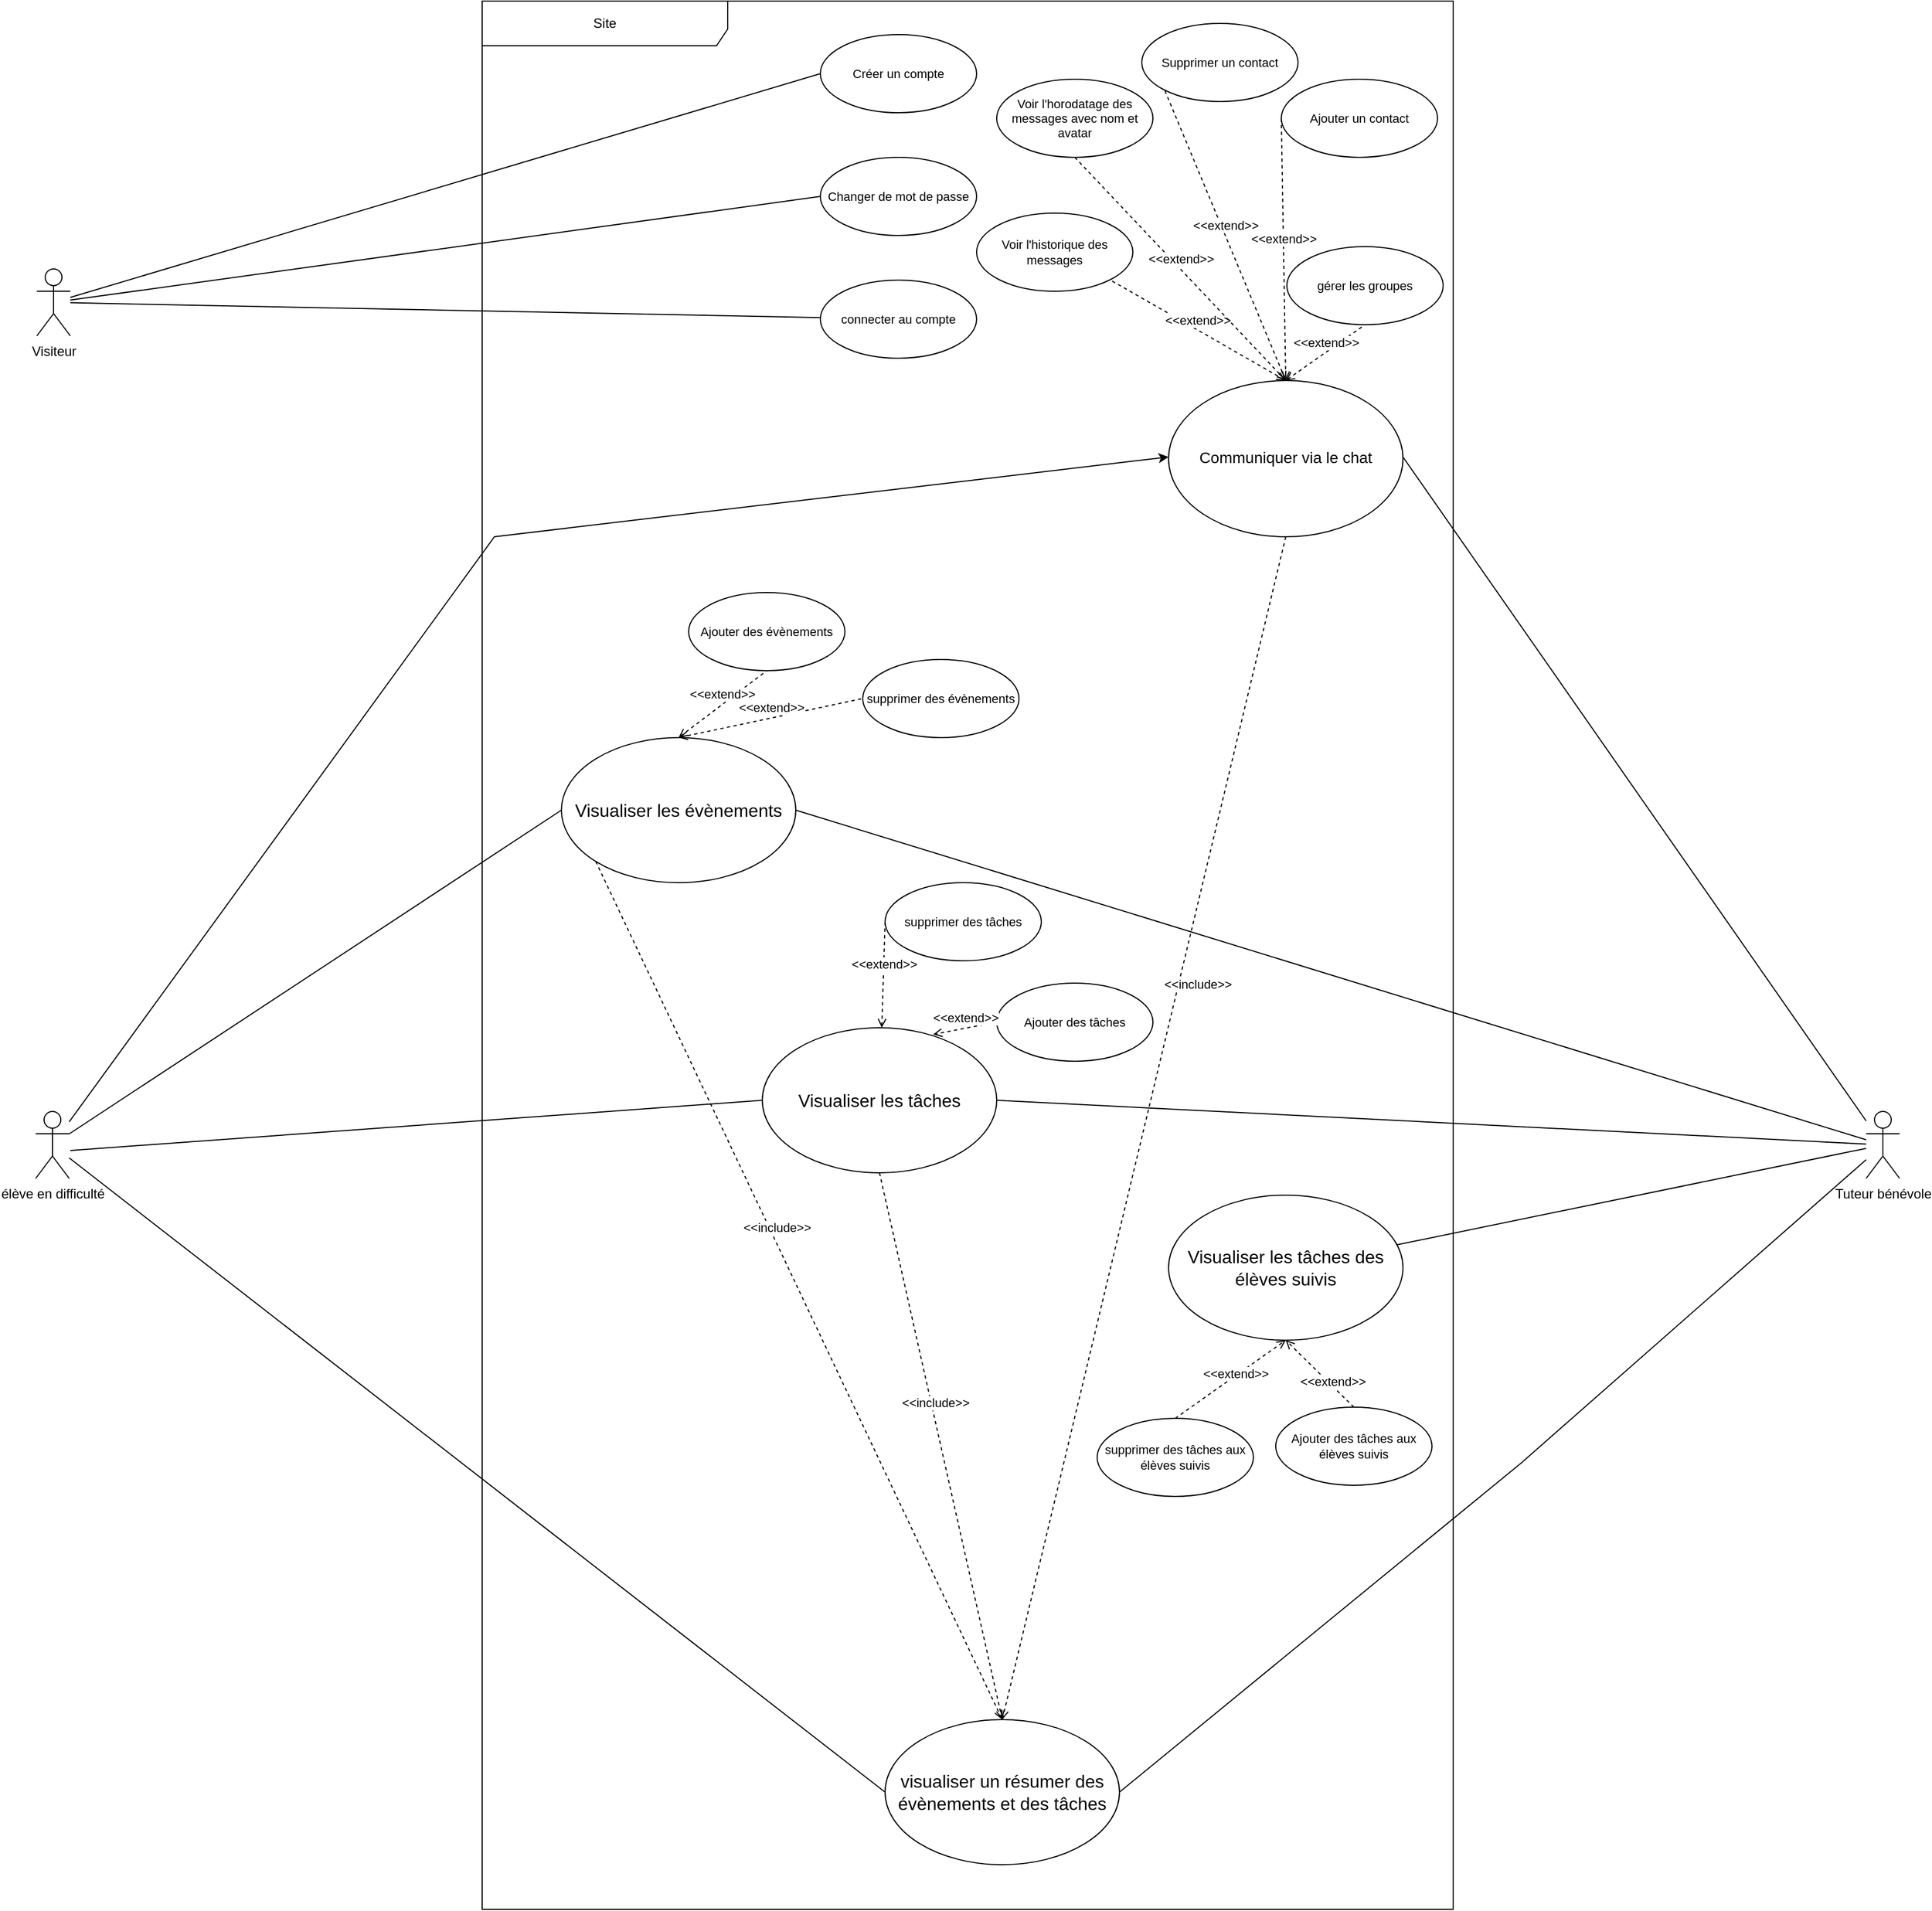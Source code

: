 <mxfile version="21.6.5" type="github">
  <diagram name="Page-1" id="kGMyGou1nUePbA4EINrC">
    <mxGraphModel dx="7209" dy="8065" grid="1" gridSize="10" guides="1" tooltips="1" connect="1" arrows="1" fold="1" page="1" pageScale="1" pageWidth="827" pageHeight="1169" math="0" shadow="0">
      <root>
        <mxCell id="0" />
        <mxCell id="1" parent="0" />
        <mxCell id="mz7fUr0vwj-igbSiduvv-108" style="edgeStyle=none;shape=connector;rounded=0;orthogonalLoop=1;jettySize=auto;html=1;entryX=0;entryY=0.5;entryDx=0;entryDy=0;labelBackgroundColor=default;strokeColor=default;fontFamily=Helvetica;fontSize=11;fontColor=default;endArrow=none;endFill=0;" parent="1" source="mz7fUr0vwj-igbSiduvv-27" target="mz7fUr0vwj-igbSiduvv-107" edge="1">
          <mxGeometry relative="1" as="geometry" />
        </mxCell>
        <mxCell id="mz7fUr0vwj-igbSiduvv-131" style="edgeStyle=none;shape=connector;rounded=0;orthogonalLoop=1;jettySize=auto;html=1;entryX=0;entryY=0.5;entryDx=0;entryDy=0;labelBackgroundColor=default;strokeColor=default;fontFamily=Helvetica;fontSize=11;fontColor=default;endArrow=none;endFill=0;" parent="1" source="mz7fUr0vwj-igbSiduvv-27" target="mz7fUr0vwj-igbSiduvv-126" edge="1">
          <mxGeometry relative="1" as="geometry">
            <Array as="points" />
          </mxGeometry>
        </mxCell>
        <mxCell id="VZvisOEluQFxZRqg6XMb-1" style="edgeStyle=none;rounded=0;orthogonalLoop=1;jettySize=auto;html=1;entryX=0;entryY=0.5;entryDx=0;entryDy=0;" edge="1" parent="1" source="mz7fUr0vwj-igbSiduvv-27" target="mz7fUr0vwj-igbSiduvv-96">
          <mxGeometry relative="1" as="geometry">
            <Array as="points">
              <mxPoint x="-4980" y="-6480" />
            </Array>
          </mxGeometry>
        </mxCell>
        <mxCell id="mz7fUr0vwj-igbSiduvv-27" value="élève en difficulté" style="shape=umlActor;verticalLabelPosition=bottom;verticalAlign=top;html=1;" parent="1" vertex="1">
          <mxGeometry x="-5391" y="-5965" width="30" height="60" as="geometry" />
        </mxCell>
        <mxCell id="mz7fUr0vwj-igbSiduvv-29" value="&lt;div&gt;Site&lt;/div&gt;" style="shape=umlFrame;whiteSpace=wrap;html=1;pointerEvents=0;width=220;height=40;connectable=0;" parent="1" vertex="1">
          <mxGeometry x="-4991" y="-6960" width="870" height="1710" as="geometry" />
        </mxCell>
        <mxCell id="mz7fUr0vwj-igbSiduvv-89" style="edgeStyle=none;shape=connector;rounded=0;orthogonalLoop=1;jettySize=auto;html=1;entryX=1;entryY=0.5;entryDx=0;entryDy=0;labelBackgroundColor=default;strokeColor=default;fontFamily=Helvetica;fontSize=11;fontColor=default;endArrow=none;endFill=0;" parent="1" source="mz7fUr0vwj-igbSiduvv-30" target="mz7fUr0vwj-igbSiduvv-96" edge="1">
          <mxGeometry relative="1" as="geometry">
            <mxPoint x="-4401" y="-6441.458" as="targetPoint" />
            <Array as="points" />
          </mxGeometry>
        </mxCell>
        <mxCell id="mz7fUr0vwj-igbSiduvv-109" style="edgeStyle=none;shape=connector;rounded=0;orthogonalLoop=1;jettySize=auto;html=1;entryX=1;entryY=0.5;entryDx=0;entryDy=0;labelBackgroundColor=default;strokeColor=default;fontFamily=Helvetica;fontSize=11;fontColor=default;endArrow=none;endFill=0;" parent="1" source="mz7fUr0vwj-igbSiduvv-30" target="mz7fUr0vwj-igbSiduvv-107" edge="1">
          <mxGeometry relative="1" as="geometry" />
        </mxCell>
        <mxCell id="mz7fUr0vwj-igbSiduvv-132" style="edgeStyle=none;shape=connector;rounded=0;orthogonalLoop=1;jettySize=auto;html=1;entryX=1;entryY=0.5;entryDx=0;entryDy=0;labelBackgroundColor=default;strokeColor=default;fontFamily=Helvetica;fontSize=11;fontColor=default;endArrow=none;endFill=0;" parent="1" source="mz7fUr0vwj-igbSiduvv-30" target="mz7fUr0vwj-igbSiduvv-126" edge="1">
          <mxGeometry relative="1" as="geometry">
            <Array as="points">
              <mxPoint x="-4060" y="-5650" />
            </Array>
          </mxGeometry>
        </mxCell>
        <mxCell id="7Gyq6XEsd6AoXlAxy5yO-11" style="rounded=0;orthogonalLoop=1;jettySize=auto;html=1;endArrow=none;endFill=0;entryX=1;entryY=0.5;entryDx=0;entryDy=0;" parent="1" source="mz7fUr0vwj-igbSiduvv-30" target="JLPYK62X0eKmiY2nBiN5-10" edge="1">
          <mxGeometry relative="1" as="geometry">
            <mxPoint x="-4610" y="-5827.083" as="targetPoint" />
          </mxGeometry>
        </mxCell>
        <mxCell id="JLPYK62X0eKmiY2nBiN5-14" style="edgeStyle=none;rounded=0;orthogonalLoop=1;jettySize=auto;html=1;endArrow=none;endFill=0;" parent="1" source="mz7fUr0vwj-igbSiduvv-30" target="JLPYK62X0eKmiY2nBiN5-13" edge="1">
          <mxGeometry relative="1" as="geometry" />
        </mxCell>
        <mxCell id="mz7fUr0vwj-igbSiduvv-30" value="Tuteur bénévole" style="shape=umlActor;verticalLabelPosition=bottom;verticalAlign=top;html=1;" parent="1" vertex="1">
          <mxGeometry x="-3751" y="-5965" width="30" height="60" as="geometry" />
        </mxCell>
        <mxCell id="mz7fUr0vwj-igbSiduvv-84" value="Créer un compte" style="ellipse;whiteSpace=wrap;html=1;fontFamily=Helvetica;fontSize=11;fontColor=default;" parent="1" vertex="1">
          <mxGeometry x="-4688" y="-6930" width="140" height="70" as="geometry" />
        </mxCell>
        <mxCell id="mz7fUr0vwj-igbSiduvv-91" value="Voir l&#39;historique des messages" style="ellipse;whiteSpace=wrap;html=1;fontFamily=Helvetica;fontSize=11;fontColor=default;" parent="1" vertex="1">
          <mxGeometry x="-4548" y="-6770" width="140" height="70" as="geometry" />
        </mxCell>
        <mxCell id="mz7fUr0vwj-igbSiduvv-92" value="&amp;lt;&amp;lt;extend&amp;gt;&amp;gt;" style="html=1;verticalAlign=bottom;labelBackgroundColor=default;endArrow=none;endFill=0;dashed=1;rounded=0;strokeColor=default;fontFamily=Helvetica;fontSize=11;fontColor=default;shape=connector;entryX=1;entryY=1;entryDx=0;entryDy=0;startArrow=open;startFill=0;exitX=0.5;exitY=0;exitDx=0;exitDy=0;" parent="1" source="mz7fUr0vwj-igbSiduvv-95" target="mz7fUr0vwj-igbSiduvv-91" edge="1">
          <mxGeometry width="160" relative="1" as="geometry">
            <mxPoint x="-4487" y="-6750" as="sourcePoint" />
            <mxPoint x="-4457" y="-6660" as="targetPoint" />
          </mxGeometry>
        </mxCell>
        <mxCell id="mz7fUr0vwj-igbSiduvv-93" value="&amp;lt;&amp;lt;extend&amp;gt;&amp;gt;" style="html=1;verticalAlign=bottom;labelBackgroundColor=default;endArrow=open;endFill=0;dashed=1;rounded=0;strokeColor=default;fontFamily=Helvetica;fontSize=11;fontColor=default;shape=connector;exitX=0;exitY=0.5;exitDx=0;exitDy=0;entryX=0.5;entryY=0;entryDx=0;entryDy=0;" parent="1" source="mz7fUr0vwj-igbSiduvv-94" target="mz7fUr0vwj-igbSiduvv-95" edge="1">
          <mxGeometry width="160" relative="1" as="geometry">
            <mxPoint x="-4287" y="-6660" as="sourcePoint" />
            <mxPoint x="-4487" y="-6750" as="targetPoint" />
          </mxGeometry>
        </mxCell>
        <mxCell id="mz7fUr0vwj-igbSiduvv-94" value="Ajouter un contact" style="ellipse;whiteSpace=wrap;html=1;fontFamily=Helvetica;fontSize=11;fontColor=default;" parent="1" vertex="1">
          <mxGeometry x="-4275" y="-6890" width="140" height="70" as="geometry" />
        </mxCell>
        <mxCell id="mz7fUr0vwj-igbSiduvv-95" value="" style="shape=ellipse;container=1;horizontal=1;horizontalStack=0;resizeParent=1;resizeParentMax=0;resizeLast=0;html=1;dashed=0;collapsible=0;fontFamily=Helvetica;fontSize=11;fontColor=default;" parent="1" vertex="1">
          <mxGeometry x="-4376" y="-6620" width="210" height="140" as="geometry" />
        </mxCell>
        <mxCell id="mz7fUr0vwj-igbSiduvv-96" value="Communiquer via le chat" style="html=1;strokeColor=none;fillColor=none;align=center;verticalAlign=middle;rotatable=0;whiteSpace=wrap;fontFamily=Helvetica;fontSize=14;fontColor=default;fontStyle=0" parent="mz7fUr0vwj-igbSiduvv-95" vertex="1">
          <mxGeometry y="51" width="210" height="35" as="geometry" />
        </mxCell>
        <mxCell id="mz7fUr0vwj-igbSiduvv-102" value="Supprimer un contact" style="ellipse;whiteSpace=wrap;html=1;fontFamily=Helvetica;fontSize=11;fontColor=default;" parent="1" vertex="1">
          <mxGeometry x="-4400" y="-6940" width="140" height="70" as="geometry" />
        </mxCell>
        <mxCell id="mz7fUr0vwj-igbSiduvv-103" value="&amp;lt;&amp;lt;extend&amp;gt;&amp;gt;" style="html=1;verticalAlign=bottom;labelBackgroundColor=default;endArrow=none;endFill=0;dashed=1;rounded=0;strokeColor=default;fontFamily=Helvetica;fontSize=11;fontColor=default;shape=connector;exitX=0.5;exitY=0;exitDx=0;exitDy=0;entryX=0;entryY=1;entryDx=0;entryDy=0;startArrow=open;startFill=0;" parent="1" source="mz7fUr0vwj-igbSiduvv-95" target="mz7fUr0vwj-igbSiduvv-102" edge="1">
          <mxGeometry width="160" relative="1" as="geometry">
            <mxPoint x="-4257" y="-6580" as="sourcePoint" />
            <mxPoint x="-4447" y="-6590" as="targetPoint" />
          </mxGeometry>
        </mxCell>
        <mxCell id="mz7fUr0vwj-igbSiduvv-107" value="Visualiser les évènements" style="ellipse;whiteSpace=wrap;html=1;fontFamily=Helvetica;fontSize=16;fontColor=default;" parent="1" vertex="1">
          <mxGeometry x="-4920" y="-6300" width="210" height="130" as="geometry" />
        </mxCell>
        <mxCell id="mz7fUr0vwj-igbSiduvv-110" value="&lt;div&gt;Ajouter des évènements&lt;/div&gt;" style="ellipse;whiteSpace=wrap;html=1;fontFamily=Helvetica;fontSize=11;fontColor=default;" parent="1" vertex="1">
          <mxGeometry x="-4806" y="-6430" width="140" height="70" as="geometry" />
        </mxCell>
        <mxCell id="mz7fUr0vwj-igbSiduvv-123" value="Ajouter des tâches " style="ellipse;whiteSpace=wrap;html=1;fontFamily=Helvetica;fontSize=11;fontColor=default;" parent="1" vertex="1">
          <mxGeometry x="-4530" y="-6080" width="140" height="70" as="geometry" />
        </mxCell>
        <mxCell id="mz7fUr0vwj-igbSiduvv-124" value="Ajouter des tâches aux élèves suivis" style="ellipse;whiteSpace=wrap;html=1;fontFamily=Helvetica;fontSize=11;fontColor=default;" parent="1" vertex="1">
          <mxGeometry x="-4280" y="-5700" width="140" height="70" as="geometry" />
        </mxCell>
        <mxCell id="mz7fUr0vwj-igbSiduvv-126" value="&lt;div&gt;visualiser un résumer des évènements et des tâches&lt;/div&gt;" style="ellipse;whiteSpace=wrap;html=1;fontFamily=Helvetica;fontSize=16;fontColor=default;" parent="1" vertex="1">
          <mxGeometry x="-4630" y="-5420" width="210" height="130" as="geometry" />
        </mxCell>
        <mxCell id="mz7fUr0vwj-igbSiduvv-134" value="&amp;lt;&amp;lt;include&amp;gt;&amp;gt;" style="html=1;verticalAlign=bottom;labelBackgroundColor=default;endArrow=open;endFill=0;dashed=1;rounded=0;strokeColor=default;fontFamily=Helvetica;fontSize=11;fontColor=default;shape=connector;entryX=0.5;entryY=0;entryDx=0;entryDy=0;exitX=0.5;exitY=1;exitDx=0;exitDy=0;" parent="1" source="JLPYK62X0eKmiY2nBiN5-10" target="mz7fUr0vwj-igbSiduvv-126" edge="1">
          <mxGeometry x="-0.121" y="2" width="160" relative="1" as="geometry">
            <mxPoint x="-4530" y="-5480" as="sourcePoint" />
            <mxPoint x="-4731" y="-5395" as="targetPoint" />
            <mxPoint as="offset" />
          </mxGeometry>
        </mxCell>
        <mxCell id="4Mpj3EFvp5IDbKv1Nh6n-1" value="Changer de mot de passe" style="ellipse;whiteSpace=wrap;html=1;fontFamily=Helvetica;fontSize=11;fontColor=default;" parent="1" vertex="1">
          <mxGeometry x="-4688" y="-6820" width="140" height="70" as="geometry" />
        </mxCell>
        <mxCell id="PegdvL3NnOvwOlasfFJZ-1" value="Voir l&#39;horodatage des messages avec nom et avatar" style="ellipse;whiteSpace=wrap;html=1;fontFamily=Helvetica;fontSize=11;fontColor=default;" parent="1" vertex="1">
          <mxGeometry x="-4530" y="-6890" width="140" height="70" as="geometry" />
        </mxCell>
        <mxCell id="PegdvL3NnOvwOlasfFJZ-2" value="&amp;lt;&amp;lt;extend&amp;gt;&amp;gt;" style="html=1;verticalAlign=bottom;labelBackgroundColor=default;endArrow=none;endFill=0;dashed=1;rounded=0;strokeColor=default;fontFamily=Helvetica;fontSize=11;fontColor=default;shape=connector;entryX=0.5;entryY=1;entryDx=0;entryDy=0;startArrow=open;startFill=0;exitX=0.5;exitY=0;exitDx=0;exitDy=0;" parent="1" source="mz7fUr0vwj-igbSiduvv-95" target="PegdvL3NnOvwOlasfFJZ-1" edge="1">
          <mxGeometry x="-0.004" width="160" relative="1" as="geometry">
            <mxPoint x="-4390" y="-6870" as="sourcePoint" />
            <mxPoint x="-4691" y="-6660" as="targetPoint" />
            <mxPoint as="offset" />
          </mxGeometry>
        </mxCell>
        <mxCell id="7Gyq6XEsd6AoXlAxy5yO-1" value="supprimer des évènements" style="ellipse;whiteSpace=wrap;html=1;fontFamily=Helvetica;fontSize=11;fontColor=default;" parent="1" vertex="1">
          <mxGeometry x="-4650" y="-6370" width="140" height="70" as="geometry" />
        </mxCell>
        <mxCell id="7Gyq6XEsd6AoXlAxy5yO-6" style="edgeStyle=none;shape=connector;rounded=0;orthogonalLoop=1;jettySize=auto;html=1;entryX=0;entryY=0.5;entryDx=0;entryDy=0;labelBackgroundColor=default;strokeColor=default;fontFamily=Helvetica;fontSize=11;fontColor=default;endArrow=none;endFill=0;" parent="1" target="JLPYK62X0eKmiY2nBiN5-10" edge="1">
          <mxGeometry relative="1" as="geometry">
            <mxPoint x="-5360" y="-5930" as="sourcePoint" />
            <mxPoint x="-4820" y="-5827.083" as="targetPoint" />
          </mxGeometry>
        </mxCell>
        <mxCell id="7Gyq6XEsd6AoXlAxy5yO-7" value="supprimer des tâches " style="ellipse;whiteSpace=wrap;html=1;fontFamily=Helvetica;fontSize=11;fontColor=default;" parent="1" vertex="1">
          <mxGeometry x="-4630" y="-6170" width="140" height="70" as="geometry" />
        </mxCell>
        <mxCell id="7Gyq6XEsd6AoXlAxy5yO-9" value="supprimer des tâches aux élèves suivis" style="ellipse;whiteSpace=wrap;html=1;fontFamily=Helvetica;fontSize=11;fontColor=default;" parent="1" vertex="1">
          <mxGeometry x="-4440" y="-5690" width="140" height="70" as="geometry" />
        </mxCell>
        <mxCell id="7Gyq6XEsd6AoXlAxy5yO-19" value="&amp;lt;&amp;lt;extend&amp;gt;&amp;gt;" style="html=1;verticalAlign=bottom;labelBackgroundColor=default;endArrow=open;endFill=0;dashed=1;rounded=0;strokeColor=default;fontFamily=Helvetica;fontSize=11;fontColor=default;shape=connector;exitX=0.5;exitY=0;exitDx=0;exitDy=0;entryX=0.5;entryY=1;entryDx=0;entryDy=0;" parent="1" source="7Gyq6XEsd6AoXlAxy5yO-9" target="JLPYK62X0eKmiY2nBiN5-13" edge="1">
          <mxGeometry x="0.035" y="-6" width="160" relative="1" as="geometry">
            <mxPoint x="-4656.66" y="-5473.98" as="sourcePoint" />
            <mxPoint x="-4962" y="-5630" as="targetPoint" />
            <mxPoint as="offset" />
          </mxGeometry>
        </mxCell>
        <mxCell id="7U0nr99SQte2n43MqbgJ-1" value="gérer les groupes" style="ellipse;whiteSpace=wrap;html=1;fontFamily=Helvetica;fontSize=11;fontColor=default;" parent="1" vertex="1">
          <mxGeometry x="-4270" y="-6740" width="140" height="70" as="geometry" />
        </mxCell>
        <mxCell id="7U0nr99SQte2n43MqbgJ-4" value="&amp;lt;&amp;lt;extend&amp;gt;&amp;gt;" style="html=1;verticalAlign=bottom;labelBackgroundColor=default;endArrow=none;endFill=0;dashed=1;rounded=0;strokeColor=default;fontFamily=Helvetica;fontSize=11;fontColor=default;shape=connector;exitX=0.5;exitY=0;exitDx=0;exitDy=0;entryX=0.5;entryY=1;entryDx=0;entryDy=0;startArrow=open;startFill=0;" parent="1" source="mz7fUr0vwj-igbSiduvv-95" target="7U0nr99SQte2n43MqbgJ-1" edge="1">
          <mxGeometry width="160" relative="1" as="geometry">
            <mxPoint x="-4402" y="-6670" as="sourcePoint" />
            <mxPoint x="-4416" y="-6540" as="targetPoint" />
          </mxGeometry>
        </mxCell>
        <mxCell id="JLPYK62X0eKmiY2nBiN5-4" style="edgeStyle=none;rounded=0;orthogonalLoop=1;jettySize=auto;html=1;entryX=0;entryY=0.5;entryDx=0;entryDy=0;endArrow=none;endFill=0;" parent="1" source="JLPYK62X0eKmiY2nBiN5-1" target="mz7fUr0vwj-igbSiduvv-84" edge="1">
          <mxGeometry relative="1" as="geometry" />
        </mxCell>
        <mxCell id="JLPYK62X0eKmiY2nBiN5-5" style="edgeStyle=none;rounded=0;orthogonalLoop=1;jettySize=auto;html=1;entryX=0;entryY=0.5;entryDx=0;entryDy=0;endArrow=none;endFill=0;" parent="1" source="JLPYK62X0eKmiY2nBiN5-1" target="4Mpj3EFvp5IDbKv1Nh6n-1" edge="1">
          <mxGeometry relative="1" as="geometry" />
        </mxCell>
        <mxCell id="JLPYK62X0eKmiY2nBiN5-6" style="edgeStyle=none;rounded=0;orthogonalLoop=1;jettySize=auto;html=1;endArrow=none;endFill=0;" parent="1" source="JLPYK62X0eKmiY2nBiN5-1" target="JLPYK62X0eKmiY2nBiN5-2" edge="1">
          <mxGeometry relative="1" as="geometry" />
        </mxCell>
        <mxCell id="JLPYK62X0eKmiY2nBiN5-1" value="Visiteur" style="shape=umlActor;verticalLabelPosition=bottom;verticalAlign=top;html=1;outlineConnect=0;" parent="1" vertex="1">
          <mxGeometry x="-5390" y="-6720" width="30" height="60" as="geometry" />
        </mxCell>
        <mxCell id="JLPYK62X0eKmiY2nBiN5-2" value="connecter au compte" style="ellipse;whiteSpace=wrap;html=1;fontFamily=Helvetica;fontSize=11;fontColor=default;" parent="1" vertex="1">
          <mxGeometry x="-4688" y="-6710" width="140" height="70" as="geometry" />
        </mxCell>
        <mxCell id="JLPYK62X0eKmiY2nBiN5-7" value="&amp;lt;&amp;lt;extend&amp;gt;&amp;gt;" style="html=1;verticalAlign=bottom;labelBackgroundColor=default;endArrow=none;endFill=0;dashed=1;rounded=0;strokeColor=default;fontFamily=Helvetica;fontSize=11;fontColor=default;shape=connector;exitX=0.5;exitY=0;exitDx=0;exitDy=0;entryX=0.5;entryY=1;entryDx=0;entryDy=0;startArrow=open;startFill=0;" parent="1" source="mz7fUr0vwj-igbSiduvv-107" target="mz7fUr0vwj-igbSiduvv-110" edge="1">
          <mxGeometry width="160" relative="1" as="geometry">
            <mxPoint x="-4946" y="-5945" as="sourcePoint" />
            <mxPoint x="-5040" y="-5815" as="targetPoint" />
          </mxGeometry>
        </mxCell>
        <mxCell id="JLPYK62X0eKmiY2nBiN5-9" value="&amp;lt;&amp;lt;extend&amp;gt;&amp;gt;" style="html=1;verticalAlign=bottom;labelBackgroundColor=default;endArrow=none;endFill=0;dashed=1;rounded=0;strokeColor=default;fontFamily=Helvetica;fontSize=11;fontColor=default;shape=connector;exitX=0.5;exitY=0;exitDx=0;exitDy=0;entryX=0;entryY=0.5;entryDx=0;entryDy=0;startArrow=open;startFill=0;" parent="1" source="mz7fUr0vwj-igbSiduvv-107" target="7Gyq6XEsd6AoXlAxy5yO-1" edge="1">
          <mxGeometry width="160" relative="1" as="geometry">
            <mxPoint x="-4485.75" y="-5919.96" as="sourcePoint" />
            <mxPoint x="-4597.75" y="-5890.96" as="targetPoint" />
          </mxGeometry>
        </mxCell>
        <mxCell id="JLPYK62X0eKmiY2nBiN5-10" value="Visualiser les tâches" style="ellipse;whiteSpace=wrap;html=1;fontFamily=Helvetica;fontSize=16;fontColor=default;" parent="1" vertex="1">
          <mxGeometry x="-4740" y="-6040" width="210" height="130" as="geometry" />
        </mxCell>
        <mxCell id="JLPYK62X0eKmiY2nBiN5-11" value="&amp;lt;&amp;lt;extend&amp;gt;&amp;gt;" style="html=1;verticalAlign=bottom;labelBackgroundColor=default;endArrow=open;endFill=0;dashed=1;rounded=0;strokeColor=default;fontFamily=Helvetica;fontSize=11;fontColor=default;shape=connector;exitX=0;exitY=0.5;exitDx=0;exitDy=0;" parent="1" source="7Gyq6XEsd6AoXlAxy5yO-7" target="JLPYK62X0eKmiY2nBiN5-10" edge="1">
          <mxGeometry width="160" relative="1" as="geometry">
            <mxPoint x="-4230" y="-5603.98" as="sourcePoint" />
            <mxPoint x="-4535.34" y="-5760" as="targetPoint" />
          </mxGeometry>
        </mxCell>
        <mxCell id="JLPYK62X0eKmiY2nBiN5-12" value="&amp;lt;&amp;lt;extend&amp;gt;&amp;gt;" style="html=1;verticalAlign=bottom;labelBackgroundColor=default;endArrow=open;endFill=0;dashed=1;rounded=0;strokeColor=default;fontFamily=Helvetica;fontSize=11;fontColor=default;shape=connector;exitX=0;exitY=0.5;exitDx=0;exitDy=0;entryX=0.729;entryY=0.046;entryDx=0;entryDy=0;entryPerimeter=0;" parent="1" source="mz7fUr0vwj-igbSiduvv-123" target="JLPYK62X0eKmiY2nBiN5-10" edge="1">
          <mxGeometry width="160" relative="1" as="geometry">
            <mxPoint x="-4770" y="-5667.27" as="sourcePoint" />
            <mxPoint x="-4815" y="-5760.27" as="targetPoint" />
          </mxGeometry>
        </mxCell>
        <mxCell id="JLPYK62X0eKmiY2nBiN5-13" value="Visualiser les tâches des élèves suivis" style="ellipse;whiteSpace=wrap;html=1;fontFamily=Helvetica;fontSize=16;fontColor=default;" parent="1" vertex="1">
          <mxGeometry x="-4376" y="-5890" width="210" height="130" as="geometry" />
        </mxCell>
        <mxCell id="JLPYK62X0eKmiY2nBiN5-16" value="&amp;lt;&amp;lt;extend&amp;gt;&amp;gt;" style="html=1;verticalAlign=bottom;labelBackgroundColor=default;endArrow=open;endFill=0;dashed=1;rounded=0;strokeColor=default;fontFamily=Helvetica;fontSize=11;fontColor=default;shape=connector;exitX=0.5;exitY=0;exitDx=0;exitDy=0;entryX=0.5;entryY=1;entryDx=0;entryDy=0;" parent="1" source="mz7fUr0vwj-igbSiduvv-124" target="JLPYK62X0eKmiY2nBiN5-13" edge="1">
          <mxGeometry x="-0.462" y="3" width="160" relative="1" as="geometry">
            <mxPoint x="-4374.66" y="-5493.98" as="sourcePoint" />
            <mxPoint x="-4680" y="-5650" as="targetPoint" />
            <mxPoint as="offset" />
          </mxGeometry>
        </mxCell>
        <mxCell id="JLPYK62X0eKmiY2nBiN5-17" value="&amp;lt;&amp;lt;include&amp;gt;&amp;gt;" style="html=1;verticalAlign=bottom;labelBackgroundColor=default;endArrow=open;endFill=0;dashed=1;rounded=0;strokeColor=default;fontFamily=Helvetica;fontSize=11;fontColor=default;shape=connector;entryX=0.5;entryY=0;entryDx=0;entryDy=0;exitX=0;exitY=1;exitDx=0;exitDy=0;" parent="1" source="mz7fUr0vwj-igbSiduvv-107" target="mz7fUr0vwj-igbSiduvv-126" edge="1">
          <mxGeometry x="-0.121" y="2" width="160" relative="1" as="geometry">
            <mxPoint x="-4650" y="-5830" as="sourcePoint" />
            <mxPoint x="-4619" y="-5420" as="targetPoint" />
            <mxPoint as="offset" />
          </mxGeometry>
        </mxCell>
        <mxCell id="JLPYK62X0eKmiY2nBiN5-18" style="edgeStyle=none;rounded=0;orthogonalLoop=1;jettySize=auto;html=1;exitX=0.5;exitY=1;exitDx=0;exitDy=0;" parent="1" source="mz7fUr0vwj-igbSiduvv-110" target="mz7fUr0vwj-igbSiduvv-110" edge="1">
          <mxGeometry relative="1" as="geometry" />
        </mxCell>
        <mxCell id="JLPYK62X0eKmiY2nBiN5-19" value="&amp;lt;&amp;lt;include&amp;gt;&amp;gt;" style="html=1;verticalAlign=bottom;labelBackgroundColor=default;endArrow=open;endFill=0;dashed=1;rounded=0;strokeColor=default;fontFamily=Helvetica;fontSize=11;fontColor=default;shape=connector;entryX=0.5;entryY=0;entryDx=0;entryDy=0;exitX=0.5;exitY=1;exitDx=0;exitDy=0;" parent="1" source="mz7fUr0vwj-igbSiduvv-95" target="mz7fUr0vwj-igbSiduvv-126" edge="1">
          <mxGeometry x="-0.235" y="19" width="160" relative="1" as="geometry">
            <mxPoint x="-4560" y="-5910" as="sourcePoint" />
            <mxPoint x="-4450" y="-5420" as="targetPoint" />
            <mxPoint as="offset" />
          </mxGeometry>
        </mxCell>
      </root>
    </mxGraphModel>
  </diagram>
</mxfile>

